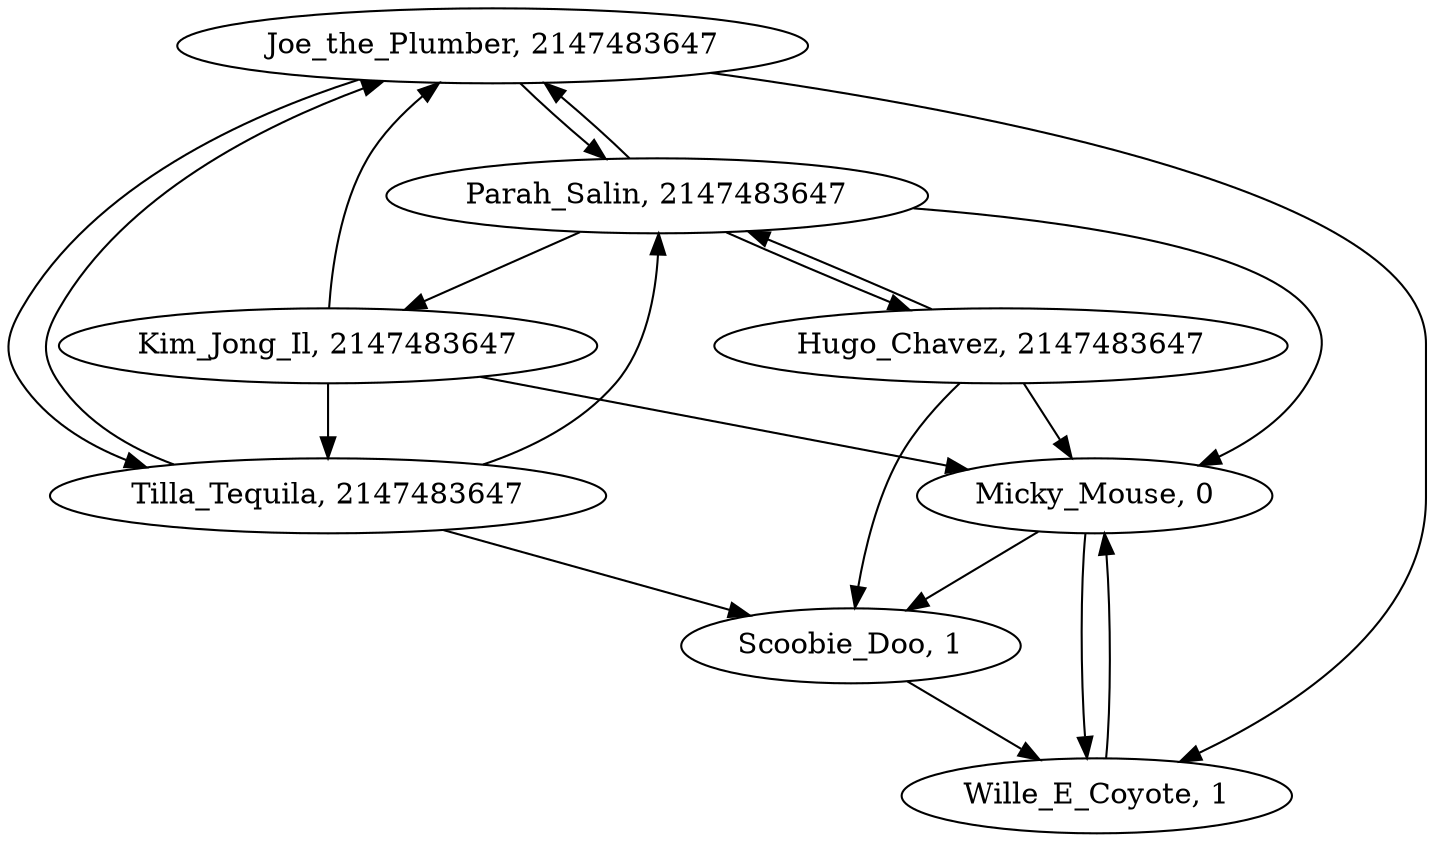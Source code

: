 digraph g {
    Micky_Mouse [label="Micky_Mouse, 0"];
    Parah_Salin [label="Parah_Salin, 2147483647"];
    Joe_the_Plumber [label="Joe_the_Plumber, 2147483647"];
    Wille_E_Coyote [label="Wille_E_Coyote, 1"];
    Tilla_Tequila [label="Tilla_Tequila, 2147483647"];
    Kim_Jong_Il [label="Kim_Jong_Il, 2147483647"];
    Scoobie_Doo [label="Scoobie_Doo, 1"];
    Hugo_Chavez [label="Hugo_Chavez, 2147483647"];
    Micky_Mouse -> Wille_E_Coyote;
    Micky_Mouse -> Scoobie_Doo;
    Parah_Salin -> Joe_the_Plumber;
    Parah_Salin -> Micky_Mouse;
    Parah_Salin -> Kim_Jong_Il;
    Parah_Salin -> Hugo_Chavez;
    Joe_the_Plumber -> Parah_Salin;
    Joe_the_Plumber -> Wille_E_Coyote;
    Joe_the_Plumber -> Tilla_Tequila;
    Wille_E_Coyote -> Micky_Mouse;
    Tilla_Tequila -> Parah_Salin;
    Tilla_Tequila -> Joe_the_Plumber;
    Tilla_Tequila -> Scoobie_Doo;
    Kim_Jong_Il -> Micky_Mouse;
    Kim_Jong_Il -> Tilla_Tequila;
    Kim_Jong_Il -> Joe_the_Plumber;
    Scoobie_Doo -> Wille_E_Coyote;
    Hugo_Chavez -> Parah_Salin;
    Hugo_Chavez -> Micky_Mouse;
    Hugo_Chavez -> Scoobie_Doo;
}